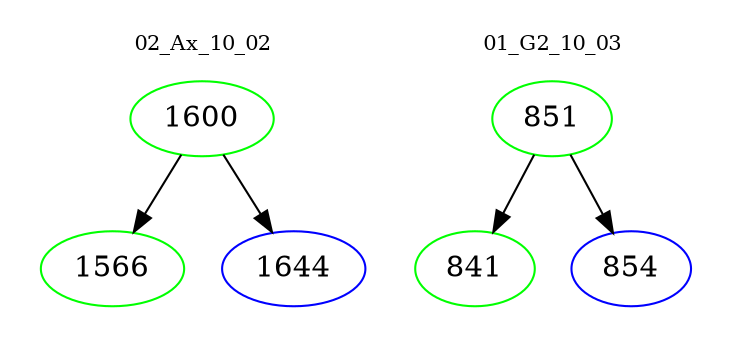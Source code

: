 digraph{
subgraph cluster_0 {
color = white
label = "02_Ax_10_02";
fontsize=10;
T0_1600 [label="1600", color="green"]
T0_1600 -> T0_1566 [color="black"]
T0_1566 [label="1566", color="green"]
T0_1600 -> T0_1644 [color="black"]
T0_1644 [label="1644", color="blue"]
}
subgraph cluster_1 {
color = white
label = "01_G2_10_03";
fontsize=10;
T1_851 [label="851", color="green"]
T1_851 -> T1_841 [color="black"]
T1_841 [label="841", color="green"]
T1_851 -> T1_854 [color="black"]
T1_854 [label="854", color="blue"]
}
}
